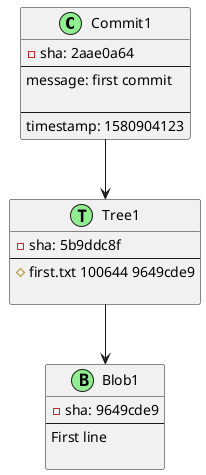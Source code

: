 @startuml

class Commit1 <<(C,lightgreen)>> {
-sha: 2aae0a64
--
message: first commit

--
timestamp: 1580904123
}
class Tree1 <<(T,lightgreen)>> {
-sha: 5b9ddc8f
--
# first.txt 100644 9649cde9

}
class Blob1 <<(B,lightgreen)>> {
-sha: 9649cde9
--
First line

}
Commit1 --> Tree1
Tree1 --> Blob1

@enduml